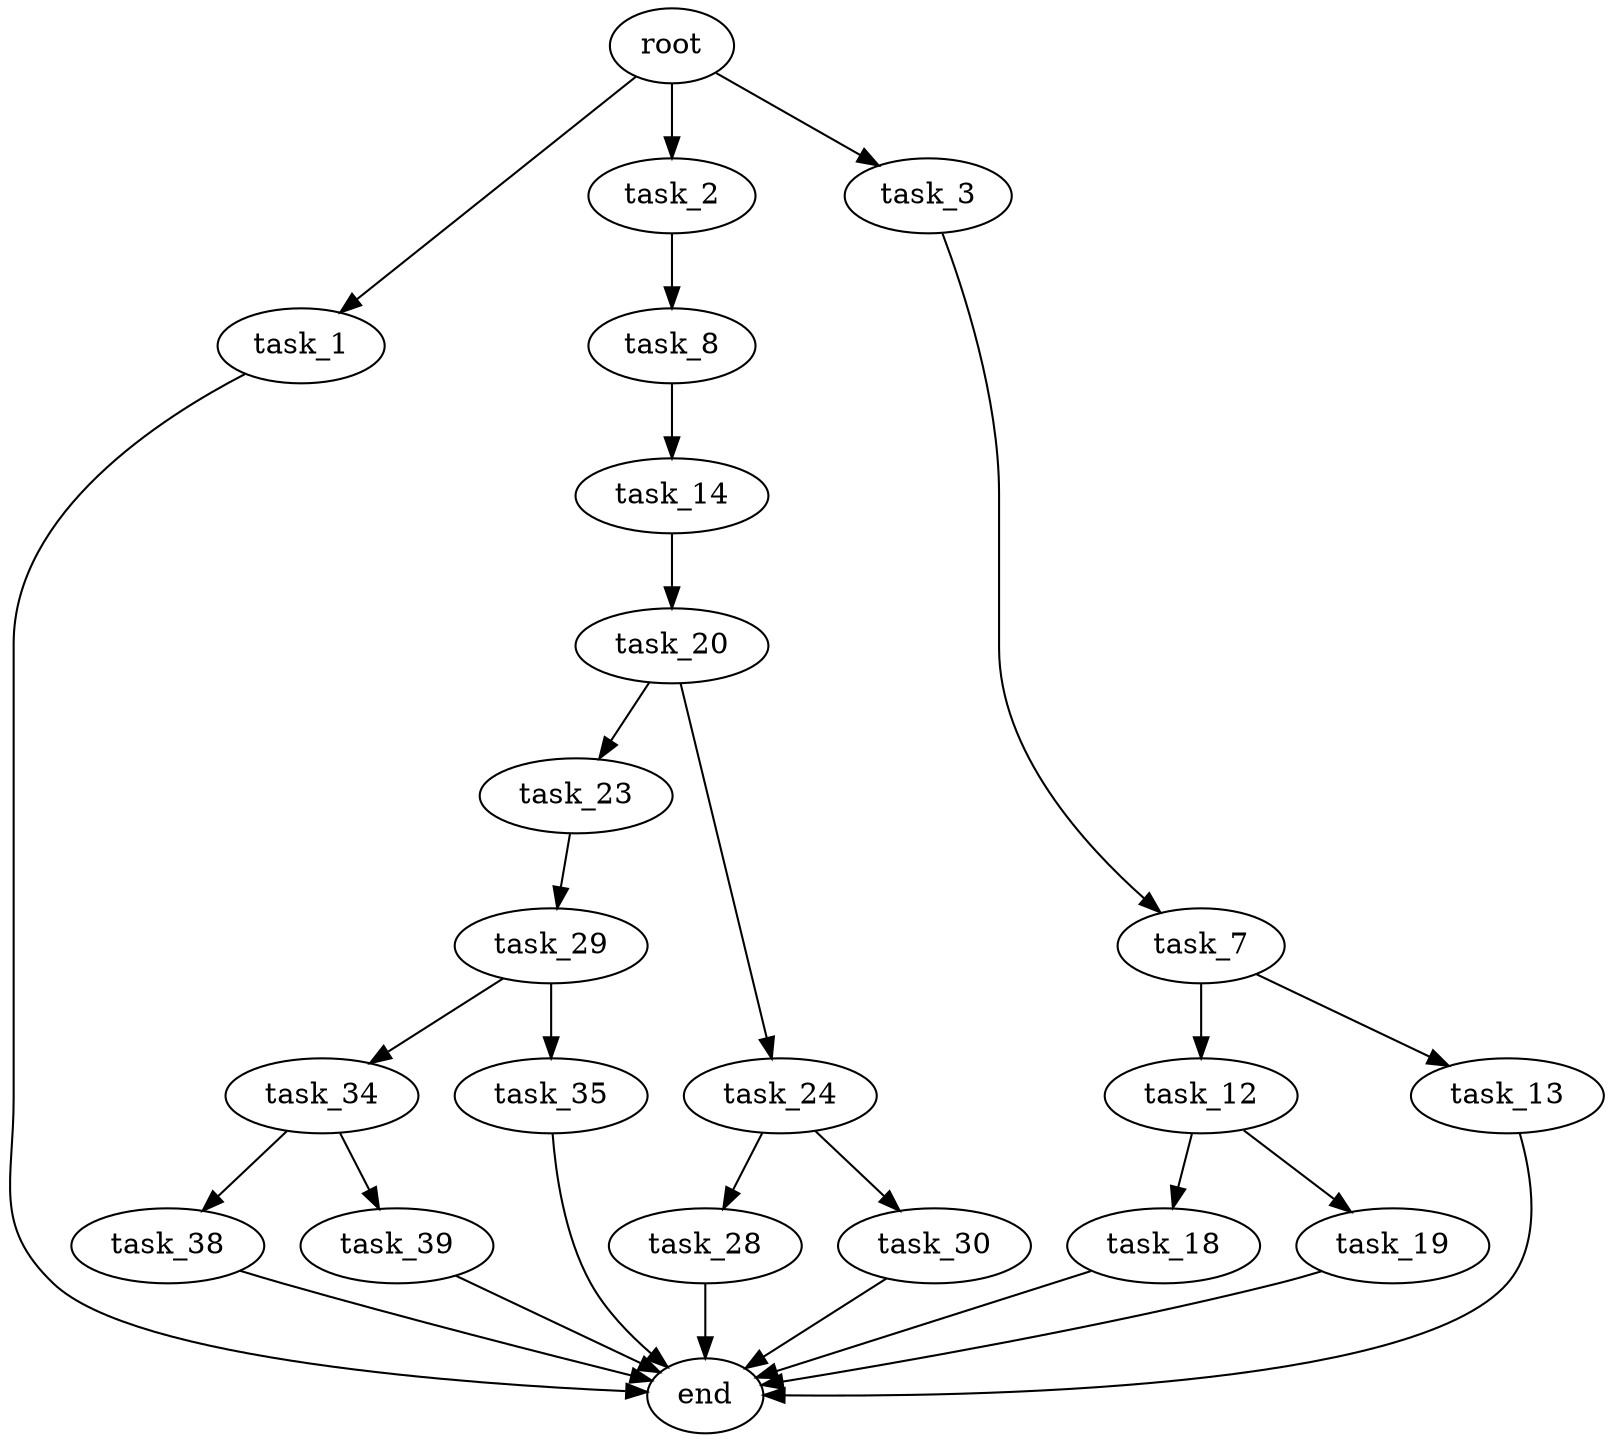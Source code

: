 digraph G {
  root [size="0.000000"];
  task_1 [size="8967899115.000000"];
  task_2 [size="11167257574.000000"];
  task_3 [size="1080901259058.000000"];
  task_7 [size="29734009338.000000"];
  task_8 [size="100512516374.000000"];
  task_12 [size="549755813888.000000"];
  task_13 [size="1073741824000.000000"];
  task_14 [size="8589934592.000000"];
  task_18 [size="15368804333.000000"];
  task_19 [size="1073741824000.000000"];
  task_20 [size="101957379205.000000"];
  task_23 [size="33284248232.000000"];
  task_24 [size="17818848721.000000"];
  task_28 [size="8383888497.000000"];
  task_29 [size="134217728000.000000"];
  task_30 [size="18250790686.000000"];
  task_34 [size="3529338547.000000"];
  task_35 [size="30176468935.000000"];
  task_38 [size="42308209895.000000"];
  task_39 [size="20382251065.000000"];
  end [size="0.000000"];

  root -> task_1 [size="1.000000"];
  root -> task_2 [size="1.000000"];
  root -> task_3 [size="1.000000"];
  task_1 -> end [size="1.000000"];
  task_2 -> task_8 [size="536870912.000000"];
  task_3 -> task_7 [size="838860800.000000"];
  task_7 -> task_12 [size="679477248.000000"];
  task_7 -> task_13 [size="679477248.000000"];
  task_8 -> task_14 [size="75497472.000000"];
  task_12 -> task_18 [size="536870912.000000"];
  task_12 -> task_19 [size="536870912.000000"];
  task_13 -> end [size="1.000000"];
  task_14 -> task_20 [size="33554432.000000"];
  task_18 -> end [size="1.000000"];
  task_19 -> end [size="1.000000"];
  task_20 -> task_23 [size="209715200.000000"];
  task_20 -> task_24 [size="209715200.000000"];
  task_23 -> task_29 [size="679477248.000000"];
  task_24 -> task_28 [size="33554432.000000"];
  task_24 -> task_30 [size="33554432.000000"];
  task_28 -> end [size="1.000000"];
  task_29 -> task_34 [size="209715200.000000"];
  task_29 -> task_35 [size="209715200.000000"];
  task_30 -> end [size="1.000000"];
  task_34 -> task_38 [size="75497472.000000"];
  task_34 -> task_39 [size="75497472.000000"];
  task_35 -> end [size="1.000000"];
  task_38 -> end [size="1.000000"];
  task_39 -> end [size="1.000000"];
}
